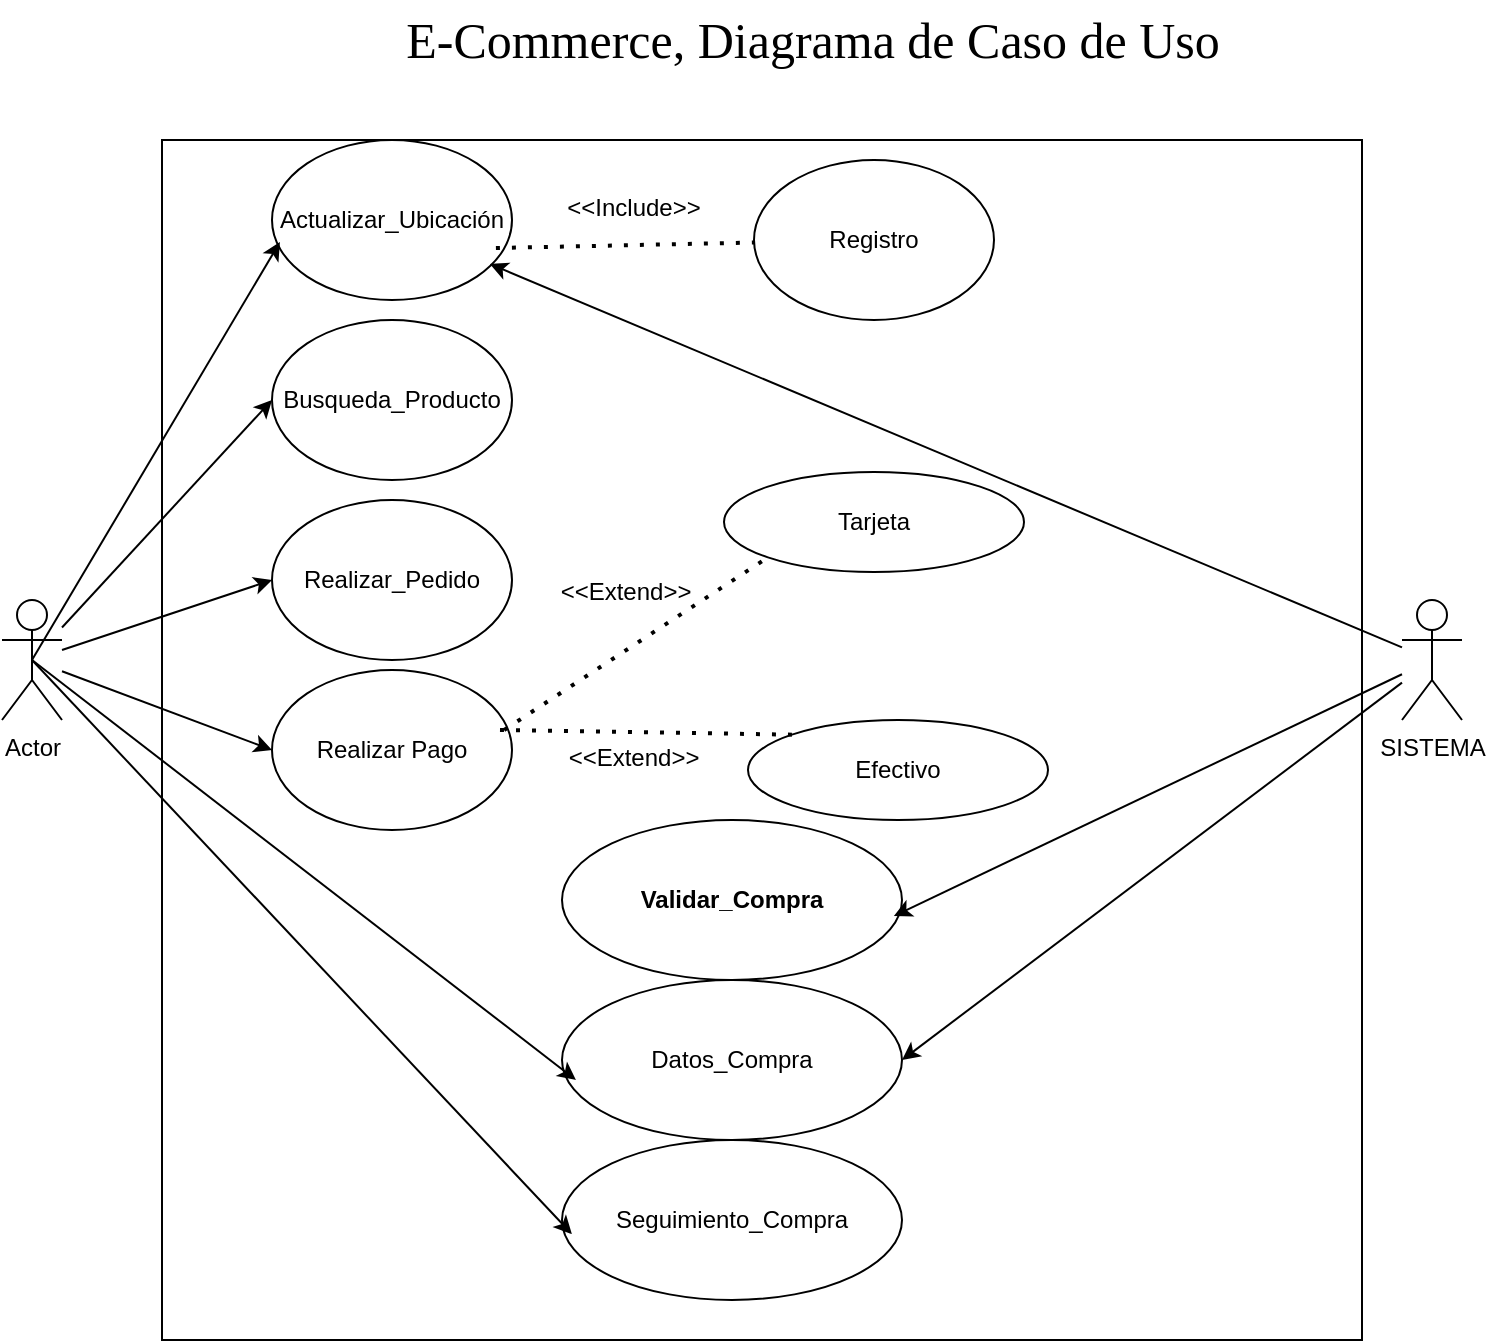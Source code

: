 <mxfile version="26.2.3">
  <diagram name="Página-1" id="9YKrnVWxPq8UeUcq-Yav">
    <mxGraphModel dx="1428" dy="733" grid="0" gridSize="10" guides="1" tooltips="1" connect="1" arrows="1" fold="1" page="1" pageScale="1" pageWidth="827" pageHeight="1169" math="0" shadow="0">
      <root>
        <mxCell id="0" />
        <mxCell id="1" parent="0" />
        <mxCell id="WOwhIQY1Etb2lJACntti-2" value="&lt;font style=&quot;font-size: 25px;&quot;&gt;E-Commerce, Diagrama de Caso de Uso&lt;/font&gt;" style="text;html=1;align=center;verticalAlign=middle;resizable=0;points=[];autosize=1;strokeColor=none;fillColor=none;fontFamily=Times New Roman;" vertex="1" parent="1">
          <mxGeometry x="220" y="40" width="430" height="40" as="geometry" />
        </mxCell>
        <mxCell id="WOwhIQY1Etb2lJACntti-4" value="" style="whiteSpace=wrap;html=1;aspect=fixed;" vertex="1" parent="1">
          <mxGeometry x="110" y="110" width="600" height="600" as="geometry" />
        </mxCell>
        <mxCell id="WOwhIQY1Etb2lJACntti-5" value="Actor" style="shape=umlActor;verticalLabelPosition=bottom;verticalAlign=top;html=1;outlineConnect=0;" vertex="1" parent="1">
          <mxGeometry x="30" y="340" width="30" height="60" as="geometry" />
        </mxCell>
        <mxCell id="WOwhIQY1Etb2lJACntti-6" value="SISTEMA&lt;div&gt;&lt;br&gt;&lt;/div&gt;" style="shape=umlActor;verticalLabelPosition=bottom;verticalAlign=top;html=1;outlineConnect=0;" vertex="1" parent="1">
          <mxGeometry x="730" y="340" width="30" height="60" as="geometry" />
        </mxCell>
        <mxCell id="WOwhIQY1Etb2lJACntti-7" value="Actualizar_Ubicación" style="ellipse;whiteSpace=wrap;html=1;" vertex="1" parent="1">
          <mxGeometry x="165" y="110" width="120" height="80" as="geometry" />
        </mxCell>
        <mxCell id="WOwhIQY1Etb2lJACntti-8" value="Busqueda_Producto" style="ellipse;whiteSpace=wrap;html=1;" vertex="1" parent="1">
          <mxGeometry x="165" y="200" width="120" height="80" as="geometry" />
        </mxCell>
        <mxCell id="WOwhIQY1Etb2lJACntti-9" value="Realizar_Pedido" style="ellipse;whiteSpace=wrap;html=1;" vertex="1" parent="1">
          <mxGeometry x="165" y="290" width="120" height="80" as="geometry" />
        </mxCell>
        <mxCell id="WOwhIQY1Etb2lJACntti-10" value="Realizar Pago" style="ellipse;whiteSpace=wrap;html=1;" vertex="1" parent="1">
          <mxGeometry x="165" y="375" width="120" height="80" as="geometry" />
        </mxCell>
        <mxCell id="WOwhIQY1Etb2lJACntti-11" value="Tarjeta" style="ellipse;whiteSpace=wrap;html=1;" vertex="1" parent="1">
          <mxGeometry x="391" y="276" width="150" height="50" as="geometry" />
        </mxCell>
        <mxCell id="WOwhIQY1Etb2lJACntti-12" value="Efectivo" style="ellipse;whiteSpace=wrap;html=1;" vertex="1" parent="1">
          <mxGeometry x="403" y="400" width="150" height="50" as="geometry" />
        </mxCell>
        <mxCell id="WOwhIQY1Etb2lJACntti-13" value="" style="endArrow=none;dashed=1;html=1;dashPattern=1 3;strokeWidth=2;rounded=0;exitX=0.967;exitY=0.375;exitDx=0;exitDy=0;exitPerimeter=0;entryX=0;entryY=1;entryDx=0;entryDy=0;" edge="1" parent="1" source="WOwhIQY1Etb2lJACntti-10" target="WOwhIQY1Etb2lJACntti-11">
          <mxGeometry width="50" height="50" relative="1" as="geometry">
            <mxPoint x="390" y="300" as="sourcePoint" />
            <mxPoint x="440" y="250" as="targetPoint" />
          </mxGeometry>
        </mxCell>
        <mxCell id="WOwhIQY1Etb2lJACntti-14" value="" style="endArrow=none;dashed=1;html=1;dashPattern=1 3;strokeWidth=2;rounded=0;exitX=0.95;exitY=0.375;exitDx=0;exitDy=0;exitPerimeter=0;entryX=0;entryY=0;entryDx=0;entryDy=0;" edge="1" parent="1" source="WOwhIQY1Etb2lJACntti-10" target="WOwhIQY1Etb2lJACntti-12">
          <mxGeometry width="50" height="50" relative="1" as="geometry">
            <mxPoint x="306" y="390" as="sourcePoint" />
            <mxPoint x="392" y="343" as="targetPoint" />
          </mxGeometry>
        </mxCell>
        <mxCell id="WOwhIQY1Etb2lJACntti-16" value="&lt;b&gt;Validar_&lt;span style=&quot;background-color: transparent; color: light-dark(rgb(0, 0, 0), rgb(255, 255, 255));&quot;&gt;Compra&lt;/span&gt;&lt;/b&gt;" style="ellipse;whiteSpace=wrap;html=1;" vertex="1" parent="1">
          <mxGeometry x="310" y="450" width="170" height="80" as="geometry" />
        </mxCell>
        <mxCell id="WOwhIQY1Etb2lJACntti-19" value="Datos_Compra" style="ellipse;whiteSpace=wrap;html=1;" vertex="1" parent="1">
          <mxGeometry x="310" y="530" width="170" height="80" as="geometry" />
        </mxCell>
        <mxCell id="WOwhIQY1Etb2lJACntti-20" value="Seguimiento_Compra" style="ellipse;whiteSpace=wrap;html=1;" vertex="1" parent="1">
          <mxGeometry x="310" y="610" width="170" height="80" as="geometry" />
        </mxCell>
        <mxCell id="WOwhIQY1Etb2lJACntti-21" value="" style="endArrow=classic;html=1;rounded=0;exitX=0.5;exitY=0.5;exitDx=0;exitDy=0;exitPerimeter=0;entryX=0.033;entryY=0.638;entryDx=0;entryDy=0;entryPerimeter=0;" edge="1" parent="1" source="WOwhIQY1Etb2lJACntti-5" target="WOwhIQY1Etb2lJACntti-7">
          <mxGeometry width="50" height="50" relative="1" as="geometry">
            <mxPoint x="388" y="396" as="sourcePoint" />
            <mxPoint x="438" y="346" as="targetPoint" />
          </mxGeometry>
        </mxCell>
        <mxCell id="WOwhIQY1Etb2lJACntti-22" value="" style="endArrow=classic;html=1;rounded=0;entryX=0;entryY=0.5;entryDx=0;entryDy=0;" edge="1" parent="1" source="WOwhIQY1Etb2lJACntti-5" target="WOwhIQY1Etb2lJACntti-8">
          <mxGeometry width="50" height="50" relative="1" as="geometry">
            <mxPoint x="55" y="380" as="sourcePoint" />
            <mxPoint x="179" y="171" as="targetPoint" />
          </mxGeometry>
        </mxCell>
        <mxCell id="WOwhIQY1Etb2lJACntti-23" value="" style="endArrow=classic;html=1;rounded=0;entryX=0;entryY=0.5;entryDx=0;entryDy=0;" edge="1" parent="1" source="WOwhIQY1Etb2lJACntti-5" target="WOwhIQY1Etb2lJACntti-9">
          <mxGeometry width="50" height="50" relative="1" as="geometry">
            <mxPoint x="70" y="364" as="sourcePoint" />
            <mxPoint x="175" y="250" as="targetPoint" />
          </mxGeometry>
        </mxCell>
        <mxCell id="WOwhIQY1Etb2lJACntti-24" value="" style="endArrow=classic;html=1;rounded=0;entryX=0;entryY=0.5;entryDx=0;entryDy=0;" edge="1" parent="1" source="WOwhIQY1Etb2lJACntti-5" target="WOwhIQY1Etb2lJACntti-10">
          <mxGeometry width="50" height="50" relative="1" as="geometry">
            <mxPoint x="70" y="375" as="sourcePoint" />
            <mxPoint x="175" y="340" as="targetPoint" />
          </mxGeometry>
        </mxCell>
        <mxCell id="WOwhIQY1Etb2lJACntti-25" value="" style="endArrow=classic;html=1;rounded=0;entryX=0.041;entryY=0.625;entryDx=0;entryDy=0;exitX=0.5;exitY=0.5;exitDx=0;exitDy=0;exitPerimeter=0;entryPerimeter=0;" edge="1" parent="1" source="WOwhIQY1Etb2lJACntti-5" target="WOwhIQY1Etb2lJACntti-19">
          <mxGeometry width="50" height="50" relative="1" as="geometry">
            <mxPoint x="80" y="385" as="sourcePoint" />
            <mxPoint x="185" y="350" as="targetPoint" />
          </mxGeometry>
        </mxCell>
        <mxCell id="WOwhIQY1Etb2lJACntti-26" value="" style="endArrow=classic;html=1;rounded=0;entryX=0.029;entryY=0.588;entryDx=0;entryDy=0;exitX=0.5;exitY=0.5;exitDx=0;exitDy=0;exitPerimeter=0;entryPerimeter=0;" edge="1" parent="1" source="WOwhIQY1Etb2lJACntti-5" target="WOwhIQY1Etb2lJACntti-20">
          <mxGeometry width="50" height="50" relative="1" as="geometry">
            <mxPoint x="38" y="408" as="sourcePoint" />
            <mxPoint x="310" y="618" as="targetPoint" />
          </mxGeometry>
        </mxCell>
        <mxCell id="WOwhIQY1Etb2lJACntti-27" value="" style="endArrow=none;dashed=1;html=1;dashPattern=1 3;strokeWidth=2;rounded=0;exitX=0.933;exitY=0.675;exitDx=0;exitDy=0;exitPerimeter=0;" edge="1" parent="1" source="WOwhIQY1Etb2lJACntti-7" target="WOwhIQY1Etb2lJACntti-28">
          <mxGeometry width="50" height="50" relative="1" as="geometry">
            <mxPoint x="291" y="415" as="sourcePoint" />
            <mxPoint x="392" y="343" as="targetPoint" />
          </mxGeometry>
        </mxCell>
        <mxCell id="WOwhIQY1Etb2lJACntti-28" value="Registro" style="ellipse;whiteSpace=wrap;html=1;" vertex="1" parent="1">
          <mxGeometry x="406" y="120" width="120" height="80" as="geometry" />
        </mxCell>
        <mxCell id="WOwhIQY1Etb2lJACntti-29" value="&amp;lt;&amp;lt;Include&amp;gt;&amp;gt;" style="text;html=1;align=center;verticalAlign=middle;whiteSpace=wrap;rounded=0;" vertex="1" parent="1">
          <mxGeometry x="316" y="129" width="60" height="30" as="geometry" />
        </mxCell>
        <mxCell id="WOwhIQY1Etb2lJACntti-30" value="&amp;lt;&amp;lt;Extend&amp;gt;&amp;gt;" style="text;html=1;align=center;verticalAlign=middle;whiteSpace=wrap;rounded=0;" vertex="1" parent="1">
          <mxGeometry x="312" y="321" width="60" height="30" as="geometry" />
        </mxCell>
        <mxCell id="WOwhIQY1Etb2lJACntti-31" value="&amp;lt;&amp;lt;Extend&amp;gt;&amp;gt;" style="text;html=1;align=center;verticalAlign=middle;whiteSpace=wrap;rounded=0;" vertex="1" parent="1">
          <mxGeometry x="316" y="404" width="60" height="30" as="geometry" />
        </mxCell>
        <mxCell id="WOwhIQY1Etb2lJACntti-32" value="" style="endArrow=classic;html=1;rounded=0;entryX=0.908;entryY=0.775;entryDx=0;entryDy=0;entryPerimeter=0;" edge="1" parent="1" source="WOwhIQY1Etb2lJACntti-6" target="WOwhIQY1Etb2lJACntti-7">
          <mxGeometry width="50" height="50" relative="1" as="geometry">
            <mxPoint x="55" y="380" as="sourcePoint" />
            <mxPoint x="179" y="171" as="targetPoint" />
          </mxGeometry>
        </mxCell>
        <mxCell id="WOwhIQY1Etb2lJACntti-33" value="" style="endArrow=classic;html=1;rounded=0;entryX=0.976;entryY=0.6;entryDx=0;entryDy=0;entryPerimeter=0;" edge="1" parent="1" source="WOwhIQY1Etb2lJACntti-6" target="WOwhIQY1Etb2lJACntti-16">
          <mxGeometry width="50" height="50" relative="1" as="geometry">
            <mxPoint x="740" y="374" as="sourcePoint" />
            <mxPoint x="284" y="182" as="targetPoint" />
          </mxGeometry>
        </mxCell>
        <mxCell id="WOwhIQY1Etb2lJACntti-34" value="" style="endArrow=classic;html=1;rounded=0;entryX=1;entryY=0.5;entryDx=0;entryDy=0;" edge="1" parent="1" source="WOwhIQY1Etb2lJACntti-6" target="WOwhIQY1Etb2lJACntti-19">
          <mxGeometry width="50" height="50" relative="1" as="geometry">
            <mxPoint x="740" y="387" as="sourcePoint" />
            <mxPoint x="486" y="508" as="targetPoint" />
          </mxGeometry>
        </mxCell>
      </root>
    </mxGraphModel>
  </diagram>
</mxfile>
